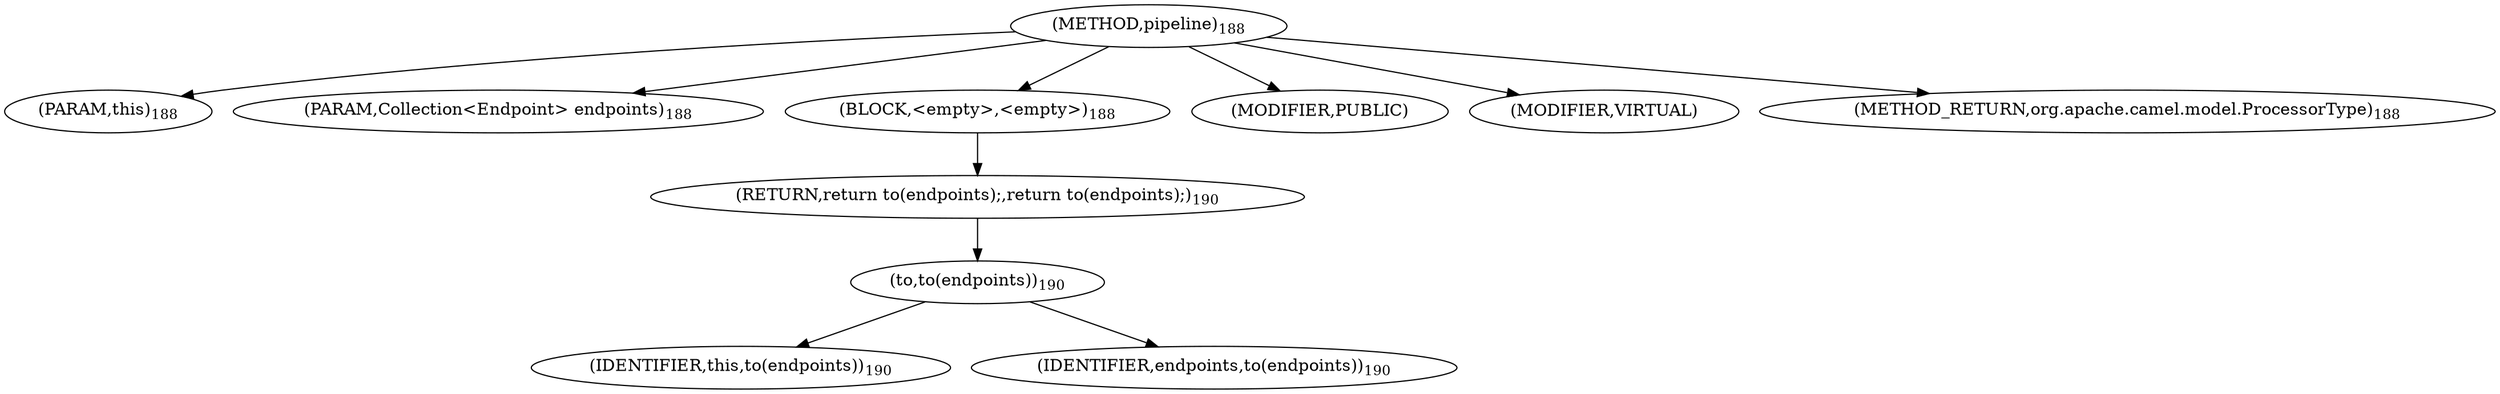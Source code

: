 digraph "pipeline" {  
"624" [label = <(METHOD,pipeline)<SUB>188</SUB>> ]
"37" [label = <(PARAM,this)<SUB>188</SUB>> ]
"625" [label = <(PARAM,Collection&lt;Endpoint&gt; endpoints)<SUB>188</SUB>> ]
"626" [label = <(BLOCK,&lt;empty&gt;,&lt;empty&gt;)<SUB>188</SUB>> ]
"627" [label = <(RETURN,return to(endpoints);,return to(endpoints);)<SUB>190</SUB>> ]
"628" [label = <(to,to(endpoints))<SUB>190</SUB>> ]
"36" [label = <(IDENTIFIER,this,to(endpoints))<SUB>190</SUB>> ]
"629" [label = <(IDENTIFIER,endpoints,to(endpoints))<SUB>190</SUB>> ]
"630" [label = <(MODIFIER,PUBLIC)> ]
"631" [label = <(MODIFIER,VIRTUAL)> ]
"632" [label = <(METHOD_RETURN,org.apache.camel.model.ProcessorType)<SUB>188</SUB>> ]
  "624" -> "37" 
  "624" -> "625" 
  "624" -> "626" 
  "624" -> "630" 
  "624" -> "631" 
  "624" -> "632" 
  "626" -> "627" 
  "627" -> "628" 
  "628" -> "36" 
  "628" -> "629" 
}
